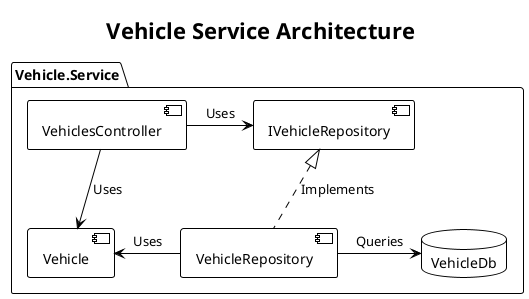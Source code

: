 @startuml VehicleService
!theme plain

title Vehicle Service Architecture

package "Vehicle.Service" {
  [VehiclesController] as Controller
  [IVehicleRepository] as IRepo
  [VehicleRepository] as Repo
  [Vehicle] as Model
  database "VehicleDb" as Db
}

Controller -> IRepo : Uses
IRepo <|.. Repo : Implements
Repo -> Db : Queries
Controller -> Model : Uses
Repo -> Model : Uses

@enduml
